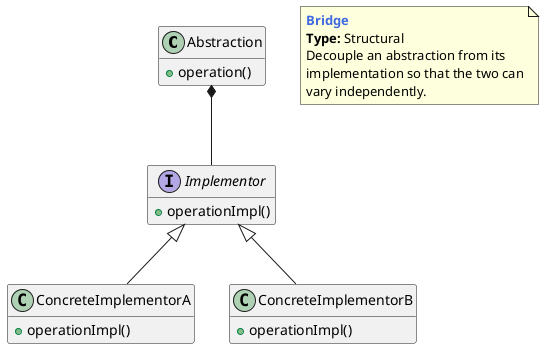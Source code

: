 /' BRIDGE '/

@startuml

class Abstraction {
    + operation()
}

interface Implementor {
    + operationImpl()
}

class ConcreteImplementorA {
    + operationImpl()
}

class ConcreteImplementorB {
    + operationImpl()
}

hide empty members

Abstraction *-- Implementor
Implementor <|-- ConcreteImplementorA
Implementor <|-- ConcreteImplementorB

note as N1
    <b><color:royalBlue>Bridge</color></b>
    <b>Type:</b> Structural
    Decouple an abstraction from its
    implementation so that the two can
    vary independently.
end note

@enduml
